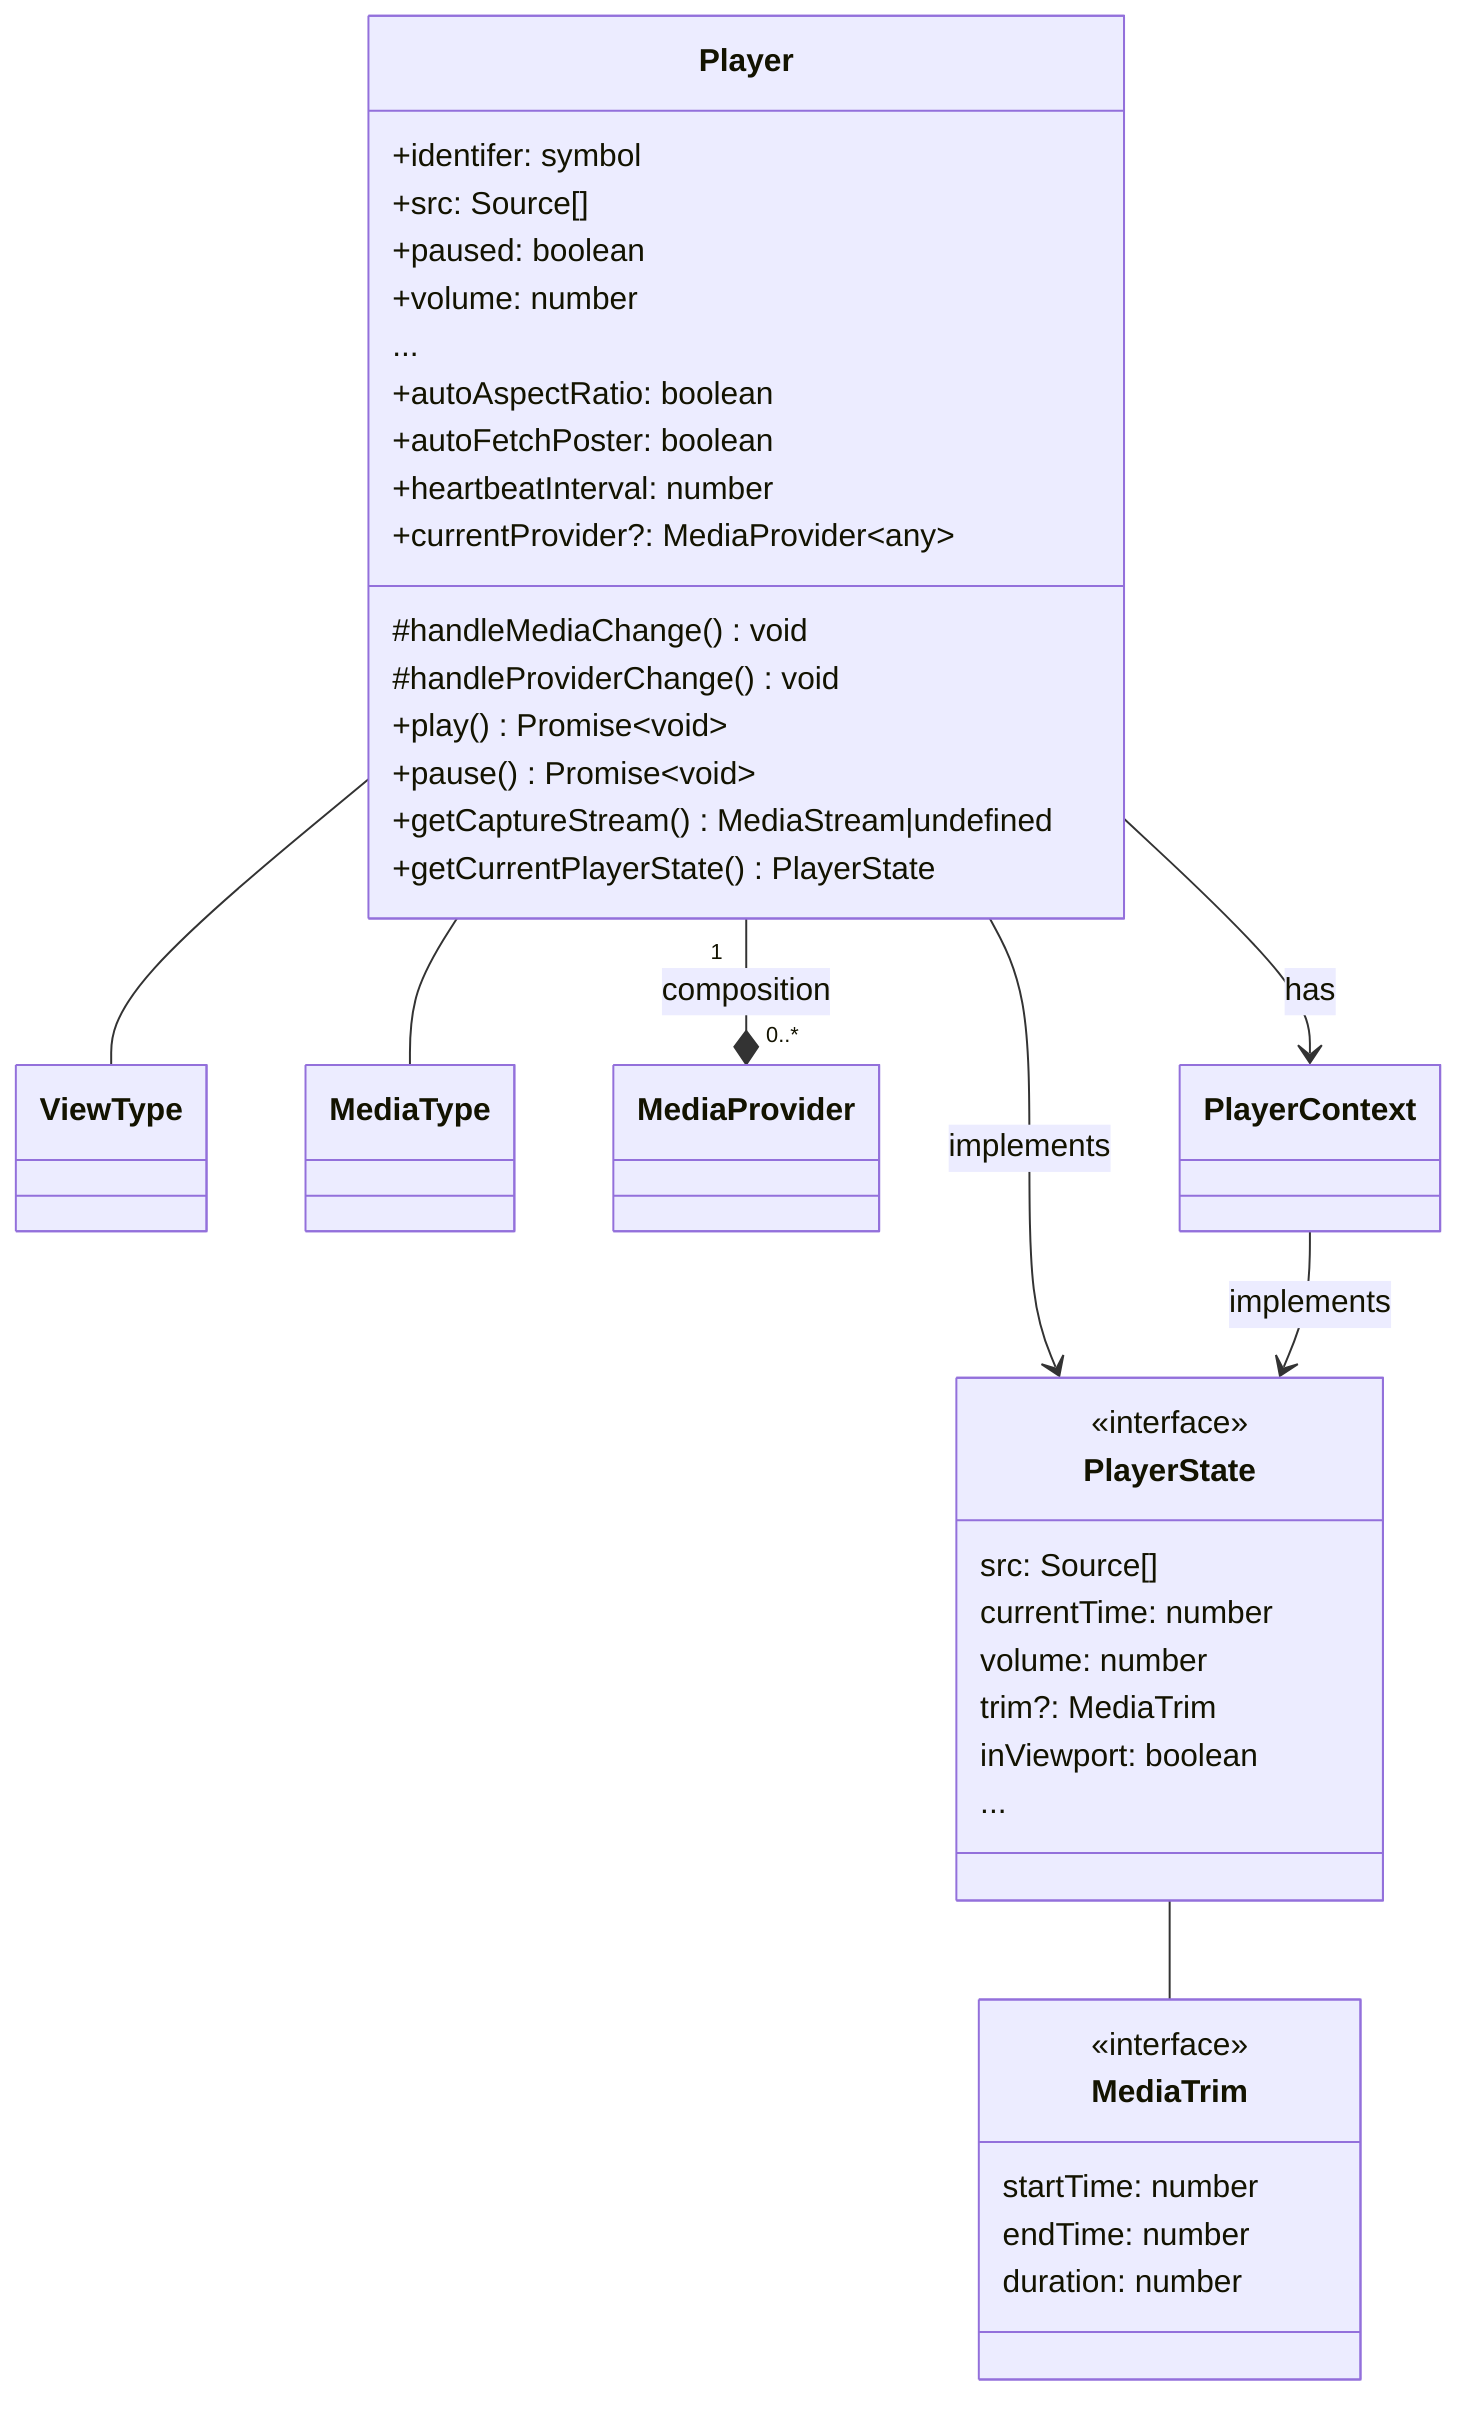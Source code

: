 classDiagram

class Player {
    +identifer: symbol
    +src: Source[]
    +paused: boolean
    +volume: number
    ...
    +autoAspectRatio: boolean
    +autoFetchPoster: boolean
    +heartbeatInterval: number
    +currentProvider?: MediaProvider~any~

    #handleMediaChange() void
    #handleProviderChange() void
    +play() Promise~void~ 
    +pause() Promise~void~ 
    +getCaptureStream() MediaStream|undefined
    +getCurrentPlayerState() PlayerState
}

Player -- ViewType
Player -- MediaType
Player "1" --* "0..*" MediaProvider: composition

class PlayerContext
Player --> PlayerContext: has

class PlayerState {
    <<interface>>
    src: Source[]
    currentTime: number
    volume: number
    trim?: MediaTrim
    inViewport: boolean
    ...
}

Player --> PlayerState: implements
PlayerContext --> PlayerState: implements

class MediaTrim {
    <<interface>>
    startTime: number
    endTime: number
    duration: number
}

PlayerState -- MediaTrim